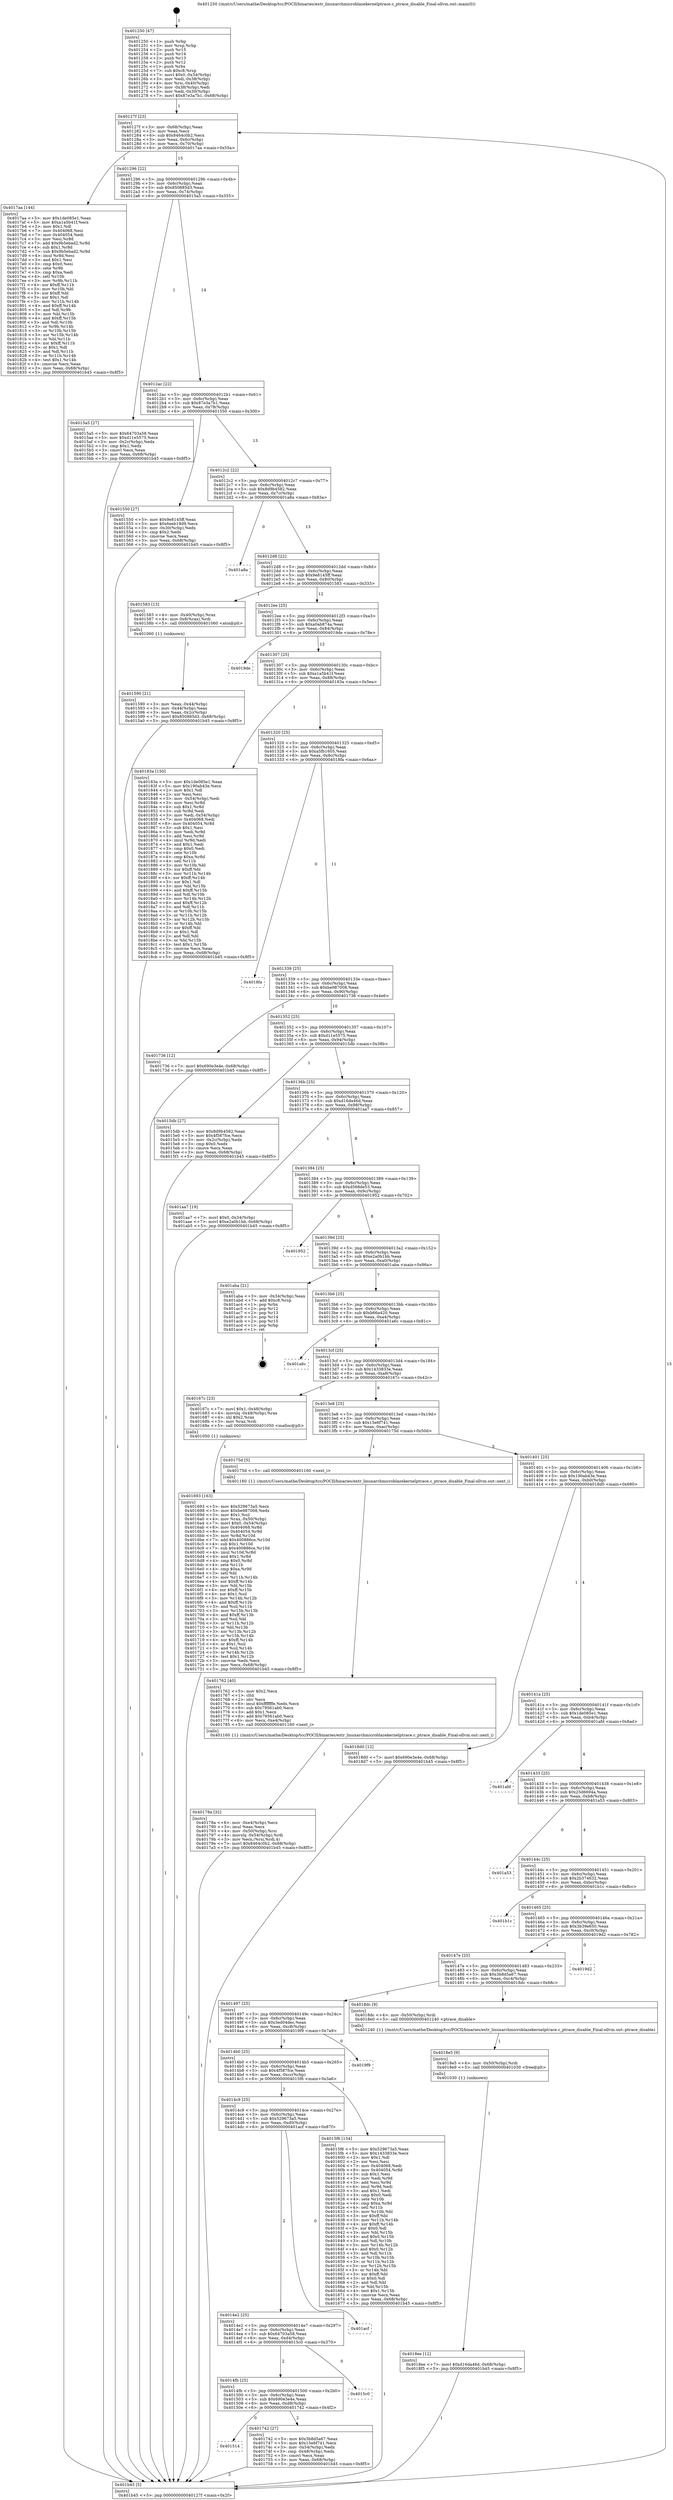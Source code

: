 digraph "0x401250" {
  label = "0x401250 (/mnt/c/Users/mathe/Desktop/tcc/POCII/binaries/extr_linuxarchmicroblazekernelptrace.c_ptrace_disable_Final-ollvm.out::main(0))"
  labelloc = "t"
  node[shape=record]

  Entry [label="",width=0.3,height=0.3,shape=circle,fillcolor=black,style=filled]
  "0x40127f" [label="{
     0x40127f [23]\l
     | [instrs]\l
     &nbsp;&nbsp;0x40127f \<+3\>: mov -0x68(%rbp),%eax\l
     &nbsp;&nbsp;0x401282 \<+2\>: mov %eax,%ecx\l
     &nbsp;&nbsp;0x401284 \<+6\>: sub $0x8464c0b2,%ecx\l
     &nbsp;&nbsp;0x40128a \<+3\>: mov %eax,-0x6c(%rbp)\l
     &nbsp;&nbsp;0x40128d \<+3\>: mov %ecx,-0x70(%rbp)\l
     &nbsp;&nbsp;0x401290 \<+6\>: je 00000000004017aa \<main+0x55a\>\l
  }"]
  "0x4017aa" [label="{
     0x4017aa [144]\l
     | [instrs]\l
     &nbsp;&nbsp;0x4017aa \<+5\>: mov $0x1de085e1,%eax\l
     &nbsp;&nbsp;0x4017af \<+5\>: mov $0xa1a5b41f,%ecx\l
     &nbsp;&nbsp;0x4017b4 \<+2\>: mov $0x1,%dl\l
     &nbsp;&nbsp;0x4017b6 \<+7\>: mov 0x404068,%esi\l
     &nbsp;&nbsp;0x4017bd \<+7\>: mov 0x404054,%edi\l
     &nbsp;&nbsp;0x4017c4 \<+3\>: mov %esi,%r8d\l
     &nbsp;&nbsp;0x4017c7 \<+7\>: add $0x9b5ebad2,%r8d\l
     &nbsp;&nbsp;0x4017ce \<+4\>: sub $0x1,%r8d\l
     &nbsp;&nbsp;0x4017d2 \<+7\>: sub $0x9b5ebad2,%r8d\l
     &nbsp;&nbsp;0x4017d9 \<+4\>: imul %r8d,%esi\l
     &nbsp;&nbsp;0x4017dd \<+3\>: and $0x1,%esi\l
     &nbsp;&nbsp;0x4017e0 \<+3\>: cmp $0x0,%esi\l
     &nbsp;&nbsp;0x4017e3 \<+4\>: sete %r9b\l
     &nbsp;&nbsp;0x4017e7 \<+3\>: cmp $0xa,%edi\l
     &nbsp;&nbsp;0x4017ea \<+4\>: setl %r10b\l
     &nbsp;&nbsp;0x4017ee \<+3\>: mov %r9b,%r11b\l
     &nbsp;&nbsp;0x4017f1 \<+4\>: xor $0xff,%r11b\l
     &nbsp;&nbsp;0x4017f5 \<+3\>: mov %r10b,%bl\l
     &nbsp;&nbsp;0x4017f8 \<+3\>: xor $0xff,%bl\l
     &nbsp;&nbsp;0x4017fb \<+3\>: xor $0x1,%dl\l
     &nbsp;&nbsp;0x4017fe \<+3\>: mov %r11b,%r14b\l
     &nbsp;&nbsp;0x401801 \<+4\>: and $0xff,%r14b\l
     &nbsp;&nbsp;0x401805 \<+3\>: and %dl,%r9b\l
     &nbsp;&nbsp;0x401808 \<+3\>: mov %bl,%r15b\l
     &nbsp;&nbsp;0x40180b \<+4\>: and $0xff,%r15b\l
     &nbsp;&nbsp;0x40180f \<+3\>: and %dl,%r10b\l
     &nbsp;&nbsp;0x401812 \<+3\>: or %r9b,%r14b\l
     &nbsp;&nbsp;0x401815 \<+3\>: or %r10b,%r15b\l
     &nbsp;&nbsp;0x401818 \<+3\>: xor %r15b,%r14b\l
     &nbsp;&nbsp;0x40181b \<+3\>: or %bl,%r11b\l
     &nbsp;&nbsp;0x40181e \<+4\>: xor $0xff,%r11b\l
     &nbsp;&nbsp;0x401822 \<+3\>: or $0x1,%dl\l
     &nbsp;&nbsp;0x401825 \<+3\>: and %dl,%r11b\l
     &nbsp;&nbsp;0x401828 \<+3\>: or %r11b,%r14b\l
     &nbsp;&nbsp;0x40182b \<+4\>: test $0x1,%r14b\l
     &nbsp;&nbsp;0x40182f \<+3\>: cmovne %ecx,%eax\l
     &nbsp;&nbsp;0x401832 \<+3\>: mov %eax,-0x68(%rbp)\l
     &nbsp;&nbsp;0x401835 \<+5\>: jmp 0000000000401b45 \<main+0x8f5\>\l
  }"]
  "0x401296" [label="{
     0x401296 [22]\l
     | [instrs]\l
     &nbsp;&nbsp;0x401296 \<+5\>: jmp 000000000040129b \<main+0x4b\>\l
     &nbsp;&nbsp;0x40129b \<+3\>: mov -0x6c(%rbp),%eax\l
     &nbsp;&nbsp;0x40129e \<+5\>: sub $0x850885d3,%eax\l
     &nbsp;&nbsp;0x4012a3 \<+3\>: mov %eax,-0x74(%rbp)\l
     &nbsp;&nbsp;0x4012a6 \<+6\>: je 00000000004015a5 \<main+0x355\>\l
  }"]
  Exit [label="",width=0.3,height=0.3,shape=circle,fillcolor=black,style=filled,peripheries=2]
  "0x4015a5" [label="{
     0x4015a5 [27]\l
     | [instrs]\l
     &nbsp;&nbsp;0x4015a5 \<+5\>: mov $0x64703a58,%eax\l
     &nbsp;&nbsp;0x4015aa \<+5\>: mov $0xd11e5575,%ecx\l
     &nbsp;&nbsp;0x4015af \<+3\>: mov -0x2c(%rbp),%edx\l
     &nbsp;&nbsp;0x4015b2 \<+3\>: cmp $0x1,%edx\l
     &nbsp;&nbsp;0x4015b5 \<+3\>: cmovl %ecx,%eax\l
     &nbsp;&nbsp;0x4015b8 \<+3\>: mov %eax,-0x68(%rbp)\l
     &nbsp;&nbsp;0x4015bb \<+5\>: jmp 0000000000401b45 \<main+0x8f5\>\l
  }"]
  "0x4012ac" [label="{
     0x4012ac [22]\l
     | [instrs]\l
     &nbsp;&nbsp;0x4012ac \<+5\>: jmp 00000000004012b1 \<main+0x61\>\l
     &nbsp;&nbsp;0x4012b1 \<+3\>: mov -0x6c(%rbp),%eax\l
     &nbsp;&nbsp;0x4012b4 \<+5\>: sub $0x87e3a7b1,%eax\l
     &nbsp;&nbsp;0x4012b9 \<+3\>: mov %eax,-0x78(%rbp)\l
     &nbsp;&nbsp;0x4012bc \<+6\>: je 0000000000401550 \<main+0x300\>\l
  }"]
  "0x4018ee" [label="{
     0x4018ee [12]\l
     | [instrs]\l
     &nbsp;&nbsp;0x4018ee \<+7\>: movl $0xd16da46d,-0x68(%rbp)\l
     &nbsp;&nbsp;0x4018f5 \<+5\>: jmp 0000000000401b45 \<main+0x8f5\>\l
  }"]
  "0x401550" [label="{
     0x401550 [27]\l
     | [instrs]\l
     &nbsp;&nbsp;0x401550 \<+5\>: mov $0x9e8145ff,%eax\l
     &nbsp;&nbsp;0x401555 \<+5\>: mov $0x6eeb19d9,%ecx\l
     &nbsp;&nbsp;0x40155a \<+3\>: mov -0x30(%rbp),%edx\l
     &nbsp;&nbsp;0x40155d \<+3\>: cmp $0x2,%edx\l
     &nbsp;&nbsp;0x401560 \<+3\>: cmovne %ecx,%eax\l
     &nbsp;&nbsp;0x401563 \<+3\>: mov %eax,-0x68(%rbp)\l
     &nbsp;&nbsp;0x401566 \<+5\>: jmp 0000000000401b45 \<main+0x8f5\>\l
  }"]
  "0x4012c2" [label="{
     0x4012c2 [22]\l
     | [instrs]\l
     &nbsp;&nbsp;0x4012c2 \<+5\>: jmp 00000000004012c7 \<main+0x77\>\l
     &nbsp;&nbsp;0x4012c7 \<+3\>: mov -0x6c(%rbp),%eax\l
     &nbsp;&nbsp;0x4012ca \<+5\>: sub $0x8d9b4582,%eax\l
     &nbsp;&nbsp;0x4012cf \<+3\>: mov %eax,-0x7c(%rbp)\l
     &nbsp;&nbsp;0x4012d2 \<+6\>: je 0000000000401a8a \<main+0x83a\>\l
  }"]
  "0x401b45" [label="{
     0x401b45 [5]\l
     | [instrs]\l
     &nbsp;&nbsp;0x401b45 \<+5\>: jmp 000000000040127f \<main+0x2f\>\l
  }"]
  "0x401250" [label="{
     0x401250 [47]\l
     | [instrs]\l
     &nbsp;&nbsp;0x401250 \<+1\>: push %rbp\l
     &nbsp;&nbsp;0x401251 \<+3\>: mov %rsp,%rbp\l
     &nbsp;&nbsp;0x401254 \<+2\>: push %r15\l
     &nbsp;&nbsp;0x401256 \<+2\>: push %r14\l
     &nbsp;&nbsp;0x401258 \<+2\>: push %r13\l
     &nbsp;&nbsp;0x40125a \<+2\>: push %r12\l
     &nbsp;&nbsp;0x40125c \<+1\>: push %rbx\l
     &nbsp;&nbsp;0x40125d \<+7\>: sub $0xc8,%rsp\l
     &nbsp;&nbsp;0x401264 \<+7\>: movl $0x0,-0x34(%rbp)\l
     &nbsp;&nbsp;0x40126b \<+3\>: mov %edi,-0x38(%rbp)\l
     &nbsp;&nbsp;0x40126e \<+4\>: mov %rsi,-0x40(%rbp)\l
     &nbsp;&nbsp;0x401272 \<+3\>: mov -0x38(%rbp),%edi\l
     &nbsp;&nbsp;0x401275 \<+3\>: mov %edi,-0x30(%rbp)\l
     &nbsp;&nbsp;0x401278 \<+7\>: movl $0x87e3a7b1,-0x68(%rbp)\l
  }"]
  "0x4018e5" [label="{
     0x4018e5 [9]\l
     | [instrs]\l
     &nbsp;&nbsp;0x4018e5 \<+4\>: mov -0x50(%rbp),%rdi\l
     &nbsp;&nbsp;0x4018e9 \<+5\>: call 0000000000401030 \<free@plt\>\l
     | [calls]\l
     &nbsp;&nbsp;0x401030 \{1\} (unknown)\l
  }"]
  "0x401a8a" [label="{
     0x401a8a\l
  }", style=dashed]
  "0x4012d8" [label="{
     0x4012d8 [22]\l
     | [instrs]\l
     &nbsp;&nbsp;0x4012d8 \<+5\>: jmp 00000000004012dd \<main+0x8d\>\l
     &nbsp;&nbsp;0x4012dd \<+3\>: mov -0x6c(%rbp),%eax\l
     &nbsp;&nbsp;0x4012e0 \<+5\>: sub $0x9e8145ff,%eax\l
     &nbsp;&nbsp;0x4012e5 \<+3\>: mov %eax,-0x80(%rbp)\l
     &nbsp;&nbsp;0x4012e8 \<+6\>: je 0000000000401583 \<main+0x333\>\l
  }"]
  "0x40178a" [label="{
     0x40178a [32]\l
     | [instrs]\l
     &nbsp;&nbsp;0x40178a \<+6\>: mov -0xe4(%rbp),%ecx\l
     &nbsp;&nbsp;0x401790 \<+3\>: imul %eax,%ecx\l
     &nbsp;&nbsp;0x401793 \<+4\>: mov -0x50(%rbp),%rsi\l
     &nbsp;&nbsp;0x401797 \<+4\>: movslq -0x54(%rbp),%rdi\l
     &nbsp;&nbsp;0x40179b \<+3\>: mov %ecx,(%rsi,%rdi,4)\l
     &nbsp;&nbsp;0x40179e \<+7\>: movl $0x8464c0b2,-0x68(%rbp)\l
     &nbsp;&nbsp;0x4017a5 \<+5\>: jmp 0000000000401b45 \<main+0x8f5\>\l
  }"]
  "0x401583" [label="{
     0x401583 [13]\l
     | [instrs]\l
     &nbsp;&nbsp;0x401583 \<+4\>: mov -0x40(%rbp),%rax\l
     &nbsp;&nbsp;0x401587 \<+4\>: mov 0x8(%rax),%rdi\l
     &nbsp;&nbsp;0x40158b \<+5\>: call 0000000000401060 \<atoi@plt\>\l
     | [calls]\l
     &nbsp;&nbsp;0x401060 \{1\} (unknown)\l
  }"]
  "0x4012ee" [label="{
     0x4012ee [25]\l
     | [instrs]\l
     &nbsp;&nbsp;0x4012ee \<+5\>: jmp 00000000004012f3 \<main+0xa3\>\l
     &nbsp;&nbsp;0x4012f3 \<+3\>: mov -0x6c(%rbp),%eax\l
     &nbsp;&nbsp;0x4012f6 \<+5\>: sub $0xa0ab874a,%eax\l
     &nbsp;&nbsp;0x4012fb \<+6\>: mov %eax,-0x84(%rbp)\l
     &nbsp;&nbsp;0x401301 \<+6\>: je 00000000004019de \<main+0x78e\>\l
  }"]
  "0x401590" [label="{
     0x401590 [21]\l
     | [instrs]\l
     &nbsp;&nbsp;0x401590 \<+3\>: mov %eax,-0x44(%rbp)\l
     &nbsp;&nbsp;0x401593 \<+3\>: mov -0x44(%rbp),%eax\l
     &nbsp;&nbsp;0x401596 \<+3\>: mov %eax,-0x2c(%rbp)\l
     &nbsp;&nbsp;0x401599 \<+7\>: movl $0x850885d3,-0x68(%rbp)\l
     &nbsp;&nbsp;0x4015a0 \<+5\>: jmp 0000000000401b45 \<main+0x8f5\>\l
  }"]
  "0x401762" [label="{
     0x401762 [40]\l
     | [instrs]\l
     &nbsp;&nbsp;0x401762 \<+5\>: mov $0x2,%ecx\l
     &nbsp;&nbsp;0x401767 \<+1\>: cltd\l
     &nbsp;&nbsp;0x401768 \<+2\>: idiv %ecx\l
     &nbsp;&nbsp;0x40176a \<+6\>: imul $0xfffffffe,%edx,%ecx\l
     &nbsp;&nbsp;0x401770 \<+6\>: sub $0x79561ab0,%ecx\l
     &nbsp;&nbsp;0x401776 \<+3\>: add $0x1,%ecx\l
     &nbsp;&nbsp;0x401779 \<+6\>: add $0x79561ab0,%ecx\l
     &nbsp;&nbsp;0x40177f \<+6\>: mov %ecx,-0xe4(%rbp)\l
     &nbsp;&nbsp;0x401785 \<+5\>: call 0000000000401160 \<next_i\>\l
     | [calls]\l
     &nbsp;&nbsp;0x401160 \{1\} (/mnt/c/Users/mathe/Desktop/tcc/POCII/binaries/extr_linuxarchmicroblazekernelptrace.c_ptrace_disable_Final-ollvm.out::next_i)\l
  }"]
  "0x4019de" [label="{
     0x4019de\l
  }", style=dashed]
  "0x401307" [label="{
     0x401307 [25]\l
     | [instrs]\l
     &nbsp;&nbsp;0x401307 \<+5\>: jmp 000000000040130c \<main+0xbc\>\l
     &nbsp;&nbsp;0x40130c \<+3\>: mov -0x6c(%rbp),%eax\l
     &nbsp;&nbsp;0x40130f \<+5\>: sub $0xa1a5b41f,%eax\l
     &nbsp;&nbsp;0x401314 \<+6\>: mov %eax,-0x88(%rbp)\l
     &nbsp;&nbsp;0x40131a \<+6\>: je 000000000040183a \<main+0x5ea\>\l
  }"]
  "0x401514" [label="{
     0x401514\l
  }", style=dashed]
  "0x40183a" [label="{
     0x40183a [150]\l
     | [instrs]\l
     &nbsp;&nbsp;0x40183a \<+5\>: mov $0x1de085e1,%eax\l
     &nbsp;&nbsp;0x40183f \<+5\>: mov $0x190ab43e,%ecx\l
     &nbsp;&nbsp;0x401844 \<+2\>: mov $0x1,%dl\l
     &nbsp;&nbsp;0x401846 \<+2\>: xor %esi,%esi\l
     &nbsp;&nbsp;0x401848 \<+3\>: mov -0x54(%rbp),%edi\l
     &nbsp;&nbsp;0x40184b \<+3\>: mov %esi,%r8d\l
     &nbsp;&nbsp;0x40184e \<+4\>: sub $0x1,%r8d\l
     &nbsp;&nbsp;0x401852 \<+3\>: sub %r8d,%edi\l
     &nbsp;&nbsp;0x401855 \<+3\>: mov %edi,-0x54(%rbp)\l
     &nbsp;&nbsp;0x401858 \<+7\>: mov 0x404068,%edi\l
     &nbsp;&nbsp;0x40185f \<+8\>: mov 0x404054,%r8d\l
     &nbsp;&nbsp;0x401867 \<+3\>: sub $0x1,%esi\l
     &nbsp;&nbsp;0x40186a \<+3\>: mov %edi,%r9d\l
     &nbsp;&nbsp;0x40186d \<+3\>: add %esi,%r9d\l
     &nbsp;&nbsp;0x401870 \<+4\>: imul %r9d,%edi\l
     &nbsp;&nbsp;0x401874 \<+3\>: and $0x1,%edi\l
     &nbsp;&nbsp;0x401877 \<+3\>: cmp $0x0,%edi\l
     &nbsp;&nbsp;0x40187a \<+4\>: sete %r10b\l
     &nbsp;&nbsp;0x40187e \<+4\>: cmp $0xa,%r8d\l
     &nbsp;&nbsp;0x401882 \<+4\>: setl %r11b\l
     &nbsp;&nbsp;0x401886 \<+3\>: mov %r10b,%bl\l
     &nbsp;&nbsp;0x401889 \<+3\>: xor $0xff,%bl\l
     &nbsp;&nbsp;0x40188c \<+3\>: mov %r11b,%r14b\l
     &nbsp;&nbsp;0x40188f \<+4\>: xor $0xff,%r14b\l
     &nbsp;&nbsp;0x401893 \<+3\>: xor $0x1,%dl\l
     &nbsp;&nbsp;0x401896 \<+3\>: mov %bl,%r15b\l
     &nbsp;&nbsp;0x401899 \<+4\>: and $0xff,%r15b\l
     &nbsp;&nbsp;0x40189d \<+3\>: and %dl,%r10b\l
     &nbsp;&nbsp;0x4018a0 \<+3\>: mov %r14b,%r12b\l
     &nbsp;&nbsp;0x4018a3 \<+4\>: and $0xff,%r12b\l
     &nbsp;&nbsp;0x4018a7 \<+3\>: and %dl,%r11b\l
     &nbsp;&nbsp;0x4018aa \<+3\>: or %r10b,%r15b\l
     &nbsp;&nbsp;0x4018ad \<+3\>: or %r11b,%r12b\l
     &nbsp;&nbsp;0x4018b0 \<+3\>: xor %r12b,%r15b\l
     &nbsp;&nbsp;0x4018b3 \<+3\>: or %r14b,%bl\l
     &nbsp;&nbsp;0x4018b6 \<+3\>: xor $0xff,%bl\l
     &nbsp;&nbsp;0x4018b9 \<+3\>: or $0x1,%dl\l
     &nbsp;&nbsp;0x4018bc \<+2\>: and %dl,%bl\l
     &nbsp;&nbsp;0x4018be \<+3\>: or %bl,%r15b\l
     &nbsp;&nbsp;0x4018c1 \<+4\>: test $0x1,%r15b\l
     &nbsp;&nbsp;0x4018c5 \<+3\>: cmovne %ecx,%eax\l
     &nbsp;&nbsp;0x4018c8 \<+3\>: mov %eax,-0x68(%rbp)\l
     &nbsp;&nbsp;0x4018cb \<+5\>: jmp 0000000000401b45 \<main+0x8f5\>\l
  }"]
  "0x401320" [label="{
     0x401320 [25]\l
     | [instrs]\l
     &nbsp;&nbsp;0x401320 \<+5\>: jmp 0000000000401325 \<main+0xd5\>\l
     &nbsp;&nbsp;0x401325 \<+3\>: mov -0x6c(%rbp),%eax\l
     &nbsp;&nbsp;0x401328 \<+5\>: sub $0xa5fb1605,%eax\l
     &nbsp;&nbsp;0x40132d \<+6\>: mov %eax,-0x8c(%rbp)\l
     &nbsp;&nbsp;0x401333 \<+6\>: je 00000000004018fa \<main+0x6aa\>\l
  }"]
  "0x401742" [label="{
     0x401742 [27]\l
     | [instrs]\l
     &nbsp;&nbsp;0x401742 \<+5\>: mov $0x3b8d5a67,%eax\l
     &nbsp;&nbsp;0x401747 \<+5\>: mov $0x15e6f741,%ecx\l
     &nbsp;&nbsp;0x40174c \<+3\>: mov -0x54(%rbp),%edx\l
     &nbsp;&nbsp;0x40174f \<+3\>: cmp -0x48(%rbp),%edx\l
     &nbsp;&nbsp;0x401752 \<+3\>: cmovl %ecx,%eax\l
     &nbsp;&nbsp;0x401755 \<+3\>: mov %eax,-0x68(%rbp)\l
     &nbsp;&nbsp;0x401758 \<+5\>: jmp 0000000000401b45 \<main+0x8f5\>\l
  }"]
  "0x4018fa" [label="{
     0x4018fa\l
  }", style=dashed]
  "0x401339" [label="{
     0x401339 [25]\l
     | [instrs]\l
     &nbsp;&nbsp;0x401339 \<+5\>: jmp 000000000040133e \<main+0xee\>\l
     &nbsp;&nbsp;0x40133e \<+3\>: mov -0x6c(%rbp),%eax\l
     &nbsp;&nbsp;0x401341 \<+5\>: sub $0xbe987008,%eax\l
     &nbsp;&nbsp;0x401346 \<+6\>: mov %eax,-0x90(%rbp)\l
     &nbsp;&nbsp;0x40134c \<+6\>: je 0000000000401736 \<main+0x4e6\>\l
  }"]
  "0x4014fb" [label="{
     0x4014fb [25]\l
     | [instrs]\l
     &nbsp;&nbsp;0x4014fb \<+5\>: jmp 0000000000401500 \<main+0x2b0\>\l
     &nbsp;&nbsp;0x401500 \<+3\>: mov -0x6c(%rbp),%eax\l
     &nbsp;&nbsp;0x401503 \<+5\>: sub $0x690e3e4e,%eax\l
     &nbsp;&nbsp;0x401508 \<+6\>: mov %eax,-0xd8(%rbp)\l
     &nbsp;&nbsp;0x40150e \<+6\>: je 0000000000401742 \<main+0x4f2\>\l
  }"]
  "0x401736" [label="{
     0x401736 [12]\l
     | [instrs]\l
     &nbsp;&nbsp;0x401736 \<+7\>: movl $0x690e3e4e,-0x68(%rbp)\l
     &nbsp;&nbsp;0x40173d \<+5\>: jmp 0000000000401b45 \<main+0x8f5\>\l
  }"]
  "0x401352" [label="{
     0x401352 [25]\l
     | [instrs]\l
     &nbsp;&nbsp;0x401352 \<+5\>: jmp 0000000000401357 \<main+0x107\>\l
     &nbsp;&nbsp;0x401357 \<+3\>: mov -0x6c(%rbp),%eax\l
     &nbsp;&nbsp;0x40135a \<+5\>: sub $0xd11e5575,%eax\l
     &nbsp;&nbsp;0x40135f \<+6\>: mov %eax,-0x94(%rbp)\l
     &nbsp;&nbsp;0x401365 \<+6\>: je 00000000004015db \<main+0x38b\>\l
  }"]
  "0x4015c0" [label="{
     0x4015c0\l
  }", style=dashed]
  "0x4015db" [label="{
     0x4015db [27]\l
     | [instrs]\l
     &nbsp;&nbsp;0x4015db \<+5\>: mov $0x8d9b4582,%eax\l
     &nbsp;&nbsp;0x4015e0 \<+5\>: mov $0x4f587fce,%ecx\l
     &nbsp;&nbsp;0x4015e5 \<+3\>: mov -0x2c(%rbp),%edx\l
     &nbsp;&nbsp;0x4015e8 \<+3\>: cmp $0x0,%edx\l
     &nbsp;&nbsp;0x4015eb \<+3\>: cmove %ecx,%eax\l
     &nbsp;&nbsp;0x4015ee \<+3\>: mov %eax,-0x68(%rbp)\l
     &nbsp;&nbsp;0x4015f1 \<+5\>: jmp 0000000000401b45 \<main+0x8f5\>\l
  }"]
  "0x40136b" [label="{
     0x40136b [25]\l
     | [instrs]\l
     &nbsp;&nbsp;0x40136b \<+5\>: jmp 0000000000401370 \<main+0x120\>\l
     &nbsp;&nbsp;0x401370 \<+3\>: mov -0x6c(%rbp),%eax\l
     &nbsp;&nbsp;0x401373 \<+5\>: sub $0xd16da46d,%eax\l
     &nbsp;&nbsp;0x401378 \<+6\>: mov %eax,-0x98(%rbp)\l
     &nbsp;&nbsp;0x40137e \<+6\>: je 0000000000401aa7 \<main+0x857\>\l
  }"]
  "0x4014e2" [label="{
     0x4014e2 [25]\l
     | [instrs]\l
     &nbsp;&nbsp;0x4014e2 \<+5\>: jmp 00000000004014e7 \<main+0x297\>\l
     &nbsp;&nbsp;0x4014e7 \<+3\>: mov -0x6c(%rbp),%eax\l
     &nbsp;&nbsp;0x4014ea \<+5\>: sub $0x64703a58,%eax\l
     &nbsp;&nbsp;0x4014ef \<+6\>: mov %eax,-0xd4(%rbp)\l
     &nbsp;&nbsp;0x4014f5 \<+6\>: je 00000000004015c0 \<main+0x370\>\l
  }"]
  "0x401aa7" [label="{
     0x401aa7 [19]\l
     | [instrs]\l
     &nbsp;&nbsp;0x401aa7 \<+7\>: movl $0x0,-0x34(%rbp)\l
     &nbsp;&nbsp;0x401aae \<+7\>: movl $0xe2a0b1bb,-0x68(%rbp)\l
     &nbsp;&nbsp;0x401ab5 \<+5\>: jmp 0000000000401b45 \<main+0x8f5\>\l
  }"]
  "0x401384" [label="{
     0x401384 [25]\l
     | [instrs]\l
     &nbsp;&nbsp;0x401384 \<+5\>: jmp 0000000000401389 \<main+0x139\>\l
     &nbsp;&nbsp;0x401389 \<+3\>: mov -0x6c(%rbp),%eax\l
     &nbsp;&nbsp;0x40138c \<+5\>: sub $0xd568de53,%eax\l
     &nbsp;&nbsp;0x401391 \<+6\>: mov %eax,-0x9c(%rbp)\l
     &nbsp;&nbsp;0x401397 \<+6\>: je 0000000000401952 \<main+0x702\>\l
  }"]
  "0x401acf" [label="{
     0x401acf\l
  }", style=dashed]
  "0x401952" [label="{
     0x401952\l
  }", style=dashed]
  "0x40139d" [label="{
     0x40139d [25]\l
     | [instrs]\l
     &nbsp;&nbsp;0x40139d \<+5\>: jmp 00000000004013a2 \<main+0x152\>\l
     &nbsp;&nbsp;0x4013a2 \<+3\>: mov -0x6c(%rbp),%eax\l
     &nbsp;&nbsp;0x4013a5 \<+5\>: sub $0xe2a0b1bb,%eax\l
     &nbsp;&nbsp;0x4013aa \<+6\>: mov %eax,-0xa0(%rbp)\l
     &nbsp;&nbsp;0x4013b0 \<+6\>: je 0000000000401aba \<main+0x86a\>\l
  }"]
  "0x401693" [label="{
     0x401693 [163]\l
     | [instrs]\l
     &nbsp;&nbsp;0x401693 \<+5\>: mov $0x529673a5,%ecx\l
     &nbsp;&nbsp;0x401698 \<+5\>: mov $0xbe987008,%edx\l
     &nbsp;&nbsp;0x40169d \<+3\>: mov $0x1,%sil\l
     &nbsp;&nbsp;0x4016a0 \<+4\>: mov %rax,-0x50(%rbp)\l
     &nbsp;&nbsp;0x4016a4 \<+7\>: movl $0x0,-0x54(%rbp)\l
     &nbsp;&nbsp;0x4016ab \<+8\>: mov 0x404068,%r8d\l
     &nbsp;&nbsp;0x4016b3 \<+8\>: mov 0x404054,%r9d\l
     &nbsp;&nbsp;0x4016bb \<+3\>: mov %r8d,%r10d\l
     &nbsp;&nbsp;0x4016be \<+7\>: add $0x400886ce,%r10d\l
     &nbsp;&nbsp;0x4016c5 \<+4\>: sub $0x1,%r10d\l
     &nbsp;&nbsp;0x4016c9 \<+7\>: sub $0x400886ce,%r10d\l
     &nbsp;&nbsp;0x4016d0 \<+4\>: imul %r10d,%r8d\l
     &nbsp;&nbsp;0x4016d4 \<+4\>: and $0x1,%r8d\l
     &nbsp;&nbsp;0x4016d8 \<+4\>: cmp $0x0,%r8d\l
     &nbsp;&nbsp;0x4016dc \<+4\>: sete %r11b\l
     &nbsp;&nbsp;0x4016e0 \<+4\>: cmp $0xa,%r9d\l
     &nbsp;&nbsp;0x4016e4 \<+3\>: setl %bl\l
     &nbsp;&nbsp;0x4016e7 \<+3\>: mov %r11b,%r14b\l
     &nbsp;&nbsp;0x4016ea \<+4\>: xor $0xff,%r14b\l
     &nbsp;&nbsp;0x4016ee \<+3\>: mov %bl,%r15b\l
     &nbsp;&nbsp;0x4016f1 \<+4\>: xor $0xff,%r15b\l
     &nbsp;&nbsp;0x4016f5 \<+4\>: xor $0x1,%sil\l
     &nbsp;&nbsp;0x4016f9 \<+3\>: mov %r14b,%r12b\l
     &nbsp;&nbsp;0x4016fc \<+4\>: and $0xff,%r12b\l
     &nbsp;&nbsp;0x401700 \<+3\>: and %sil,%r11b\l
     &nbsp;&nbsp;0x401703 \<+3\>: mov %r15b,%r13b\l
     &nbsp;&nbsp;0x401706 \<+4\>: and $0xff,%r13b\l
     &nbsp;&nbsp;0x40170a \<+3\>: and %sil,%bl\l
     &nbsp;&nbsp;0x40170d \<+3\>: or %r11b,%r12b\l
     &nbsp;&nbsp;0x401710 \<+3\>: or %bl,%r13b\l
     &nbsp;&nbsp;0x401713 \<+3\>: xor %r13b,%r12b\l
     &nbsp;&nbsp;0x401716 \<+3\>: or %r15b,%r14b\l
     &nbsp;&nbsp;0x401719 \<+4\>: xor $0xff,%r14b\l
     &nbsp;&nbsp;0x40171d \<+4\>: or $0x1,%sil\l
     &nbsp;&nbsp;0x401721 \<+3\>: and %sil,%r14b\l
     &nbsp;&nbsp;0x401724 \<+3\>: or %r14b,%r12b\l
     &nbsp;&nbsp;0x401727 \<+4\>: test $0x1,%r12b\l
     &nbsp;&nbsp;0x40172b \<+3\>: cmovne %edx,%ecx\l
     &nbsp;&nbsp;0x40172e \<+3\>: mov %ecx,-0x68(%rbp)\l
     &nbsp;&nbsp;0x401731 \<+5\>: jmp 0000000000401b45 \<main+0x8f5\>\l
  }"]
  "0x401aba" [label="{
     0x401aba [21]\l
     | [instrs]\l
     &nbsp;&nbsp;0x401aba \<+3\>: mov -0x34(%rbp),%eax\l
     &nbsp;&nbsp;0x401abd \<+7\>: add $0xc8,%rsp\l
     &nbsp;&nbsp;0x401ac4 \<+1\>: pop %rbx\l
     &nbsp;&nbsp;0x401ac5 \<+2\>: pop %r12\l
     &nbsp;&nbsp;0x401ac7 \<+2\>: pop %r13\l
     &nbsp;&nbsp;0x401ac9 \<+2\>: pop %r14\l
     &nbsp;&nbsp;0x401acb \<+2\>: pop %r15\l
     &nbsp;&nbsp;0x401acd \<+1\>: pop %rbp\l
     &nbsp;&nbsp;0x401ace \<+1\>: ret\l
  }"]
  "0x4013b6" [label="{
     0x4013b6 [25]\l
     | [instrs]\l
     &nbsp;&nbsp;0x4013b6 \<+5\>: jmp 00000000004013bb \<main+0x16b\>\l
     &nbsp;&nbsp;0x4013bb \<+3\>: mov -0x6c(%rbp),%eax\l
     &nbsp;&nbsp;0x4013be \<+5\>: sub $0xb66a420,%eax\l
     &nbsp;&nbsp;0x4013c3 \<+6\>: mov %eax,-0xa4(%rbp)\l
     &nbsp;&nbsp;0x4013c9 \<+6\>: je 0000000000401a6c \<main+0x81c\>\l
  }"]
  "0x4014c9" [label="{
     0x4014c9 [25]\l
     | [instrs]\l
     &nbsp;&nbsp;0x4014c9 \<+5\>: jmp 00000000004014ce \<main+0x27e\>\l
     &nbsp;&nbsp;0x4014ce \<+3\>: mov -0x6c(%rbp),%eax\l
     &nbsp;&nbsp;0x4014d1 \<+5\>: sub $0x529673a5,%eax\l
     &nbsp;&nbsp;0x4014d6 \<+6\>: mov %eax,-0xd0(%rbp)\l
     &nbsp;&nbsp;0x4014dc \<+6\>: je 0000000000401acf \<main+0x87f\>\l
  }"]
  "0x401a6c" [label="{
     0x401a6c\l
  }", style=dashed]
  "0x4013cf" [label="{
     0x4013cf [25]\l
     | [instrs]\l
     &nbsp;&nbsp;0x4013cf \<+5\>: jmp 00000000004013d4 \<main+0x184\>\l
     &nbsp;&nbsp;0x4013d4 \<+3\>: mov -0x6c(%rbp),%eax\l
     &nbsp;&nbsp;0x4013d7 \<+5\>: sub $0x1433833e,%eax\l
     &nbsp;&nbsp;0x4013dc \<+6\>: mov %eax,-0xa8(%rbp)\l
     &nbsp;&nbsp;0x4013e2 \<+6\>: je 000000000040167c \<main+0x42c\>\l
  }"]
  "0x4015f6" [label="{
     0x4015f6 [134]\l
     | [instrs]\l
     &nbsp;&nbsp;0x4015f6 \<+5\>: mov $0x529673a5,%eax\l
     &nbsp;&nbsp;0x4015fb \<+5\>: mov $0x1433833e,%ecx\l
     &nbsp;&nbsp;0x401600 \<+2\>: mov $0x1,%dl\l
     &nbsp;&nbsp;0x401602 \<+2\>: xor %esi,%esi\l
     &nbsp;&nbsp;0x401604 \<+7\>: mov 0x404068,%edi\l
     &nbsp;&nbsp;0x40160b \<+8\>: mov 0x404054,%r8d\l
     &nbsp;&nbsp;0x401613 \<+3\>: sub $0x1,%esi\l
     &nbsp;&nbsp;0x401616 \<+3\>: mov %edi,%r9d\l
     &nbsp;&nbsp;0x401619 \<+3\>: add %esi,%r9d\l
     &nbsp;&nbsp;0x40161c \<+4\>: imul %r9d,%edi\l
     &nbsp;&nbsp;0x401620 \<+3\>: and $0x1,%edi\l
     &nbsp;&nbsp;0x401623 \<+3\>: cmp $0x0,%edi\l
     &nbsp;&nbsp;0x401626 \<+4\>: sete %r10b\l
     &nbsp;&nbsp;0x40162a \<+4\>: cmp $0xa,%r8d\l
     &nbsp;&nbsp;0x40162e \<+4\>: setl %r11b\l
     &nbsp;&nbsp;0x401632 \<+3\>: mov %r10b,%bl\l
     &nbsp;&nbsp;0x401635 \<+3\>: xor $0xff,%bl\l
     &nbsp;&nbsp;0x401638 \<+3\>: mov %r11b,%r14b\l
     &nbsp;&nbsp;0x40163b \<+4\>: xor $0xff,%r14b\l
     &nbsp;&nbsp;0x40163f \<+3\>: xor $0x0,%dl\l
     &nbsp;&nbsp;0x401642 \<+3\>: mov %bl,%r15b\l
     &nbsp;&nbsp;0x401645 \<+4\>: and $0x0,%r15b\l
     &nbsp;&nbsp;0x401649 \<+3\>: and %dl,%r10b\l
     &nbsp;&nbsp;0x40164c \<+3\>: mov %r14b,%r12b\l
     &nbsp;&nbsp;0x40164f \<+4\>: and $0x0,%r12b\l
     &nbsp;&nbsp;0x401653 \<+3\>: and %dl,%r11b\l
     &nbsp;&nbsp;0x401656 \<+3\>: or %r10b,%r15b\l
     &nbsp;&nbsp;0x401659 \<+3\>: or %r11b,%r12b\l
     &nbsp;&nbsp;0x40165c \<+3\>: xor %r12b,%r15b\l
     &nbsp;&nbsp;0x40165f \<+3\>: or %r14b,%bl\l
     &nbsp;&nbsp;0x401662 \<+3\>: xor $0xff,%bl\l
     &nbsp;&nbsp;0x401665 \<+3\>: or $0x0,%dl\l
     &nbsp;&nbsp;0x401668 \<+2\>: and %dl,%bl\l
     &nbsp;&nbsp;0x40166a \<+3\>: or %bl,%r15b\l
     &nbsp;&nbsp;0x40166d \<+4\>: test $0x1,%r15b\l
     &nbsp;&nbsp;0x401671 \<+3\>: cmovne %ecx,%eax\l
     &nbsp;&nbsp;0x401674 \<+3\>: mov %eax,-0x68(%rbp)\l
     &nbsp;&nbsp;0x401677 \<+5\>: jmp 0000000000401b45 \<main+0x8f5\>\l
  }"]
  "0x40167c" [label="{
     0x40167c [23]\l
     | [instrs]\l
     &nbsp;&nbsp;0x40167c \<+7\>: movl $0x1,-0x48(%rbp)\l
     &nbsp;&nbsp;0x401683 \<+4\>: movslq -0x48(%rbp),%rax\l
     &nbsp;&nbsp;0x401687 \<+4\>: shl $0x2,%rax\l
     &nbsp;&nbsp;0x40168b \<+3\>: mov %rax,%rdi\l
     &nbsp;&nbsp;0x40168e \<+5\>: call 0000000000401050 \<malloc@plt\>\l
     | [calls]\l
     &nbsp;&nbsp;0x401050 \{1\} (unknown)\l
  }"]
  "0x4013e8" [label="{
     0x4013e8 [25]\l
     | [instrs]\l
     &nbsp;&nbsp;0x4013e8 \<+5\>: jmp 00000000004013ed \<main+0x19d\>\l
     &nbsp;&nbsp;0x4013ed \<+3\>: mov -0x6c(%rbp),%eax\l
     &nbsp;&nbsp;0x4013f0 \<+5\>: sub $0x15e6f741,%eax\l
     &nbsp;&nbsp;0x4013f5 \<+6\>: mov %eax,-0xac(%rbp)\l
     &nbsp;&nbsp;0x4013fb \<+6\>: je 000000000040175d \<main+0x50d\>\l
  }"]
  "0x4014b0" [label="{
     0x4014b0 [25]\l
     | [instrs]\l
     &nbsp;&nbsp;0x4014b0 \<+5\>: jmp 00000000004014b5 \<main+0x265\>\l
     &nbsp;&nbsp;0x4014b5 \<+3\>: mov -0x6c(%rbp),%eax\l
     &nbsp;&nbsp;0x4014b8 \<+5\>: sub $0x4f587fce,%eax\l
     &nbsp;&nbsp;0x4014bd \<+6\>: mov %eax,-0xcc(%rbp)\l
     &nbsp;&nbsp;0x4014c3 \<+6\>: je 00000000004015f6 \<main+0x3a6\>\l
  }"]
  "0x40175d" [label="{
     0x40175d [5]\l
     | [instrs]\l
     &nbsp;&nbsp;0x40175d \<+5\>: call 0000000000401160 \<next_i\>\l
     | [calls]\l
     &nbsp;&nbsp;0x401160 \{1\} (/mnt/c/Users/mathe/Desktop/tcc/POCII/binaries/extr_linuxarchmicroblazekernelptrace.c_ptrace_disable_Final-ollvm.out::next_i)\l
  }"]
  "0x401401" [label="{
     0x401401 [25]\l
     | [instrs]\l
     &nbsp;&nbsp;0x401401 \<+5\>: jmp 0000000000401406 \<main+0x1b6\>\l
     &nbsp;&nbsp;0x401406 \<+3\>: mov -0x6c(%rbp),%eax\l
     &nbsp;&nbsp;0x401409 \<+5\>: sub $0x190ab43e,%eax\l
     &nbsp;&nbsp;0x40140e \<+6\>: mov %eax,-0xb0(%rbp)\l
     &nbsp;&nbsp;0x401414 \<+6\>: je 00000000004018d0 \<main+0x680\>\l
  }"]
  "0x4019f9" [label="{
     0x4019f9\l
  }", style=dashed]
  "0x4018d0" [label="{
     0x4018d0 [12]\l
     | [instrs]\l
     &nbsp;&nbsp;0x4018d0 \<+7\>: movl $0x690e3e4e,-0x68(%rbp)\l
     &nbsp;&nbsp;0x4018d7 \<+5\>: jmp 0000000000401b45 \<main+0x8f5\>\l
  }"]
  "0x40141a" [label="{
     0x40141a [25]\l
     | [instrs]\l
     &nbsp;&nbsp;0x40141a \<+5\>: jmp 000000000040141f \<main+0x1cf\>\l
     &nbsp;&nbsp;0x40141f \<+3\>: mov -0x6c(%rbp),%eax\l
     &nbsp;&nbsp;0x401422 \<+5\>: sub $0x1de085e1,%eax\l
     &nbsp;&nbsp;0x401427 \<+6\>: mov %eax,-0xb4(%rbp)\l
     &nbsp;&nbsp;0x40142d \<+6\>: je 0000000000401afd \<main+0x8ad\>\l
  }"]
  "0x401497" [label="{
     0x401497 [25]\l
     | [instrs]\l
     &nbsp;&nbsp;0x401497 \<+5\>: jmp 000000000040149c \<main+0x24c\>\l
     &nbsp;&nbsp;0x40149c \<+3\>: mov -0x6c(%rbp),%eax\l
     &nbsp;&nbsp;0x40149f \<+5\>: sub $0x3ed04dec,%eax\l
     &nbsp;&nbsp;0x4014a4 \<+6\>: mov %eax,-0xc8(%rbp)\l
     &nbsp;&nbsp;0x4014aa \<+6\>: je 00000000004019f9 \<main+0x7a9\>\l
  }"]
  "0x401afd" [label="{
     0x401afd\l
  }", style=dashed]
  "0x401433" [label="{
     0x401433 [25]\l
     | [instrs]\l
     &nbsp;&nbsp;0x401433 \<+5\>: jmp 0000000000401438 \<main+0x1e8\>\l
     &nbsp;&nbsp;0x401438 \<+3\>: mov -0x6c(%rbp),%eax\l
     &nbsp;&nbsp;0x40143b \<+5\>: sub $0x25d6694a,%eax\l
     &nbsp;&nbsp;0x401440 \<+6\>: mov %eax,-0xb8(%rbp)\l
     &nbsp;&nbsp;0x401446 \<+6\>: je 0000000000401a53 \<main+0x803\>\l
  }"]
  "0x4018dc" [label="{
     0x4018dc [9]\l
     | [instrs]\l
     &nbsp;&nbsp;0x4018dc \<+4\>: mov -0x50(%rbp),%rdi\l
     &nbsp;&nbsp;0x4018e0 \<+5\>: call 0000000000401240 \<ptrace_disable\>\l
     | [calls]\l
     &nbsp;&nbsp;0x401240 \{1\} (/mnt/c/Users/mathe/Desktop/tcc/POCII/binaries/extr_linuxarchmicroblazekernelptrace.c_ptrace_disable_Final-ollvm.out::ptrace_disable)\l
  }"]
  "0x401a53" [label="{
     0x401a53\l
  }", style=dashed]
  "0x40144c" [label="{
     0x40144c [25]\l
     | [instrs]\l
     &nbsp;&nbsp;0x40144c \<+5\>: jmp 0000000000401451 \<main+0x201\>\l
     &nbsp;&nbsp;0x401451 \<+3\>: mov -0x6c(%rbp),%eax\l
     &nbsp;&nbsp;0x401454 \<+5\>: sub $0x2b374632,%eax\l
     &nbsp;&nbsp;0x401459 \<+6\>: mov %eax,-0xbc(%rbp)\l
     &nbsp;&nbsp;0x40145f \<+6\>: je 0000000000401b1c \<main+0x8cc\>\l
  }"]
  "0x40147e" [label="{
     0x40147e [25]\l
     | [instrs]\l
     &nbsp;&nbsp;0x40147e \<+5\>: jmp 0000000000401483 \<main+0x233\>\l
     &nbsp;&nbsp;0x401483 \<+3\>: mov -0x6c(%rbp),%eax\l
     &nbsp;&nbsp;0x401486 \<+5\>: sub $0x3b8d5a67,%eax\l
     &nbsp;&nbsp;0x40148b \<+6\>: mov %eax,-0xc4(%rbp)\l
     &nbsp;&nbsp;0x401491 \<+6\>: je 00000000004018dc \<main+0x68c\>\l
  }"]
  "0x401b1c" [label="{
     0x401b1c\l
  }", style=dashed]
  "0x401465" [label="{
     0x401465 [25]\l
     | [instrs]\l
     &nbsp;&nbsp;0x401465 \<+5\>: jmp 000000000040146a \<main+0x21a\>\l
     &nbsp;&nbsp;0x40146a \<+3\>: mov -0x6c(%rbp),%eax\l
     &nbsp;&nbsp;0x40146d \<+5\>: sub $0x3b39e650,%eax\l
     &nbsp;&nbsp;0x401472 \<+6\>: mov %eax,-0xc0(%rbp)\l
     &nbsp;&nbsp;0x401478 \<+6\>: je 00000000004019d2 \<main+0x782\>\l
  }"]
  "0x4019d2" [label="{
     0x4019d2\l
  }", style=dashed]
  Entry -> "0x401250" [label=" 1"]
  "0x40127f" -> "0x4017aa" [label=" 1"]
  "0x40127f" -> "0x401296" [label=" 15"]
  "0x401aba" -> Exit [label=" 1"]
  "0x401296" -> "0x4015a5" [label=" 1"]
  "0x401296" -> "0x4012ac" [label=" 14"]
  "0x401aa7" -> "0x401b45" [label=" 1"]
  "0x4012ac" -> "0x401550" [label=" 1"]
  "0x4012ac" -> "0x4012c2" [label=" 13"]
  "0x401550" -> "0x401b45" [label=" 1"]
  "0x401250" -> "0x40127f" [label=" 1"]
  "0x401b45" -> "0x40127f" [label=" 15"]
  "0x4018ee" -> "0x401b45" [label=" 1"]
  "0x4012c2" -> "0x401a8a" [label=" 0"]
  "0x4012c2" -> "0x4012d8" [label=" 13"]
  "0x4018e5" -> "0x4018ee" [label=" 1"]
  "0x4012d8" -> "0x401583" [label=" 1"]
  "0x4012d8" -> "0x4012ee" [label=" 12"]
  "0x401583" -> "0x401590" [label=" 1"]
  "0x401590" -> "0x401b45" [label=" 1"]
  "0x4015a5" -> "0x401b45" [label=" 1"]
  "0x4018dc" -> "0x4018e5" [label=" 1"]
  "0x4012ee" -> "0x4019de" [label=" 0"]
  "0x4012ee" -> "0x401307" [label=" 12"]
  "0x4018d0" -> "0x401b45" [label=" 1"]
  "0x401307" -> "0x40183a" [label=" 1"]
  "0x401307" -> "0x401320" [label=" 11"]
  "0x40183a" -> "0x401b45" [label=" 1"]
  "0x401320" -> "0x4018fa" [label=" 0"]
  "0x401320" -> "0x401339" [label=" 11"]
  "0x4017aa" -> "0x401b45" [label=" 1"]
  "0x401339" -> "0x401736" [label=" 1"]
  "0x401339" -> "0x401352" [label=" 10"]
  "0x401762" -> "0x40178a" [label=" 1"]
  "0x401352" -> "0x4015db" [label=" 1"]
  "0x401352" -> "0x40136b" [label=" 9"]
  "0x4015db" -> "0x401b45" [label=" 1"]
  "0x40175d" -> "0x401762" [label=" 1"]
  "0x40136b" -> "0x401aa7" [label=" 1"]
  "0x40136b" -> "0x401384" [label=" 8"]
  "0x4014fb" -> "0x401514" [label=" 0"]
  "0x401384" -> "0x401952" [label=" 0"]
  "0x401384" -> "0x40139d" [label=" 8"]
  "0x4014fb" -> "0x401742" [label=" 2"]
  "0x40139d" -> "0x401aba" [label=" 1"]
  "0x40139d" -> "0x4013b6" [label=" 7"]
  "0x4014e2" -> "0x4014fb" [label=" 2"]
  "0x4013b6" -> "0x401a6c" [label=" 0"]
  "0x4013b6" -> "0x4013cf" [label=" 7"]
  "0x4014e2" -> "0x4015c0" [label=" 0"]
  "0x4013cf" -> "0x40167c" [label=" 1"]
  "0x4013cf" -> "0x4013e8" [label=" 6"]
  "0x401742" -> "0x401b45" [label=" 2"]
  "0x4013e8" -> "0x40175d" [label=" 1"]
  "0x4013e8" -> "0x401401" [label=" 5"]
  "0x4014c9" -> "0x401acf" [label=" 0"]
  "0x401401" -> "0x4018d0" [label=" 1"]
  "0x401401" -> "0x40141a" [label=" 4"]
  "0x40178a" -> "0x401b45" [label=" 1"]
  "0x40141a" -> "0x401afd" [label=" 0"]
  "0x40141a" -> "0x401433" [label=" 4"]
  "0x401693" -> "0x401b45" [label=" 1"]
  "0x401433" -> "0x401a53" [label=" 0"]
  "0x401433" -> "0x40144c" [label=" 4"]
  "0x40167c" -> "0x401693" [label=" 1"]
  "0x40144c" -> "0x401b1c" [label=" 0"]
  "0x40144c" -> "0x401465" [label=" 4"]
  "0x4014b0" -> "0x4014c9" [label=" 2"]
  "0x401465" -> "0x4019d2" [label=" 0"]
  "0x401465" -> "0x40147e" [label=" 4"]
  "0x4015f6" -> "0x401b45" [label=" 1"]
  "0x40147e" -> "0x4018dc" [label=" 1"]
  "0x40147e" -> "0x401497" [label=" 3"]
  "0x401736" -> "0x401b45" [label=" 1"]
  "0x401497" -> "0x4019f9" [label=" 0"]
  "0x401497" -> "0x4014b0" [label=" 3"]
  "0x4014c9" -> "0x4014e2" [label=" 2"]
  "0x4014b0" -> "0x4015f6" [label=" 1"]
}
